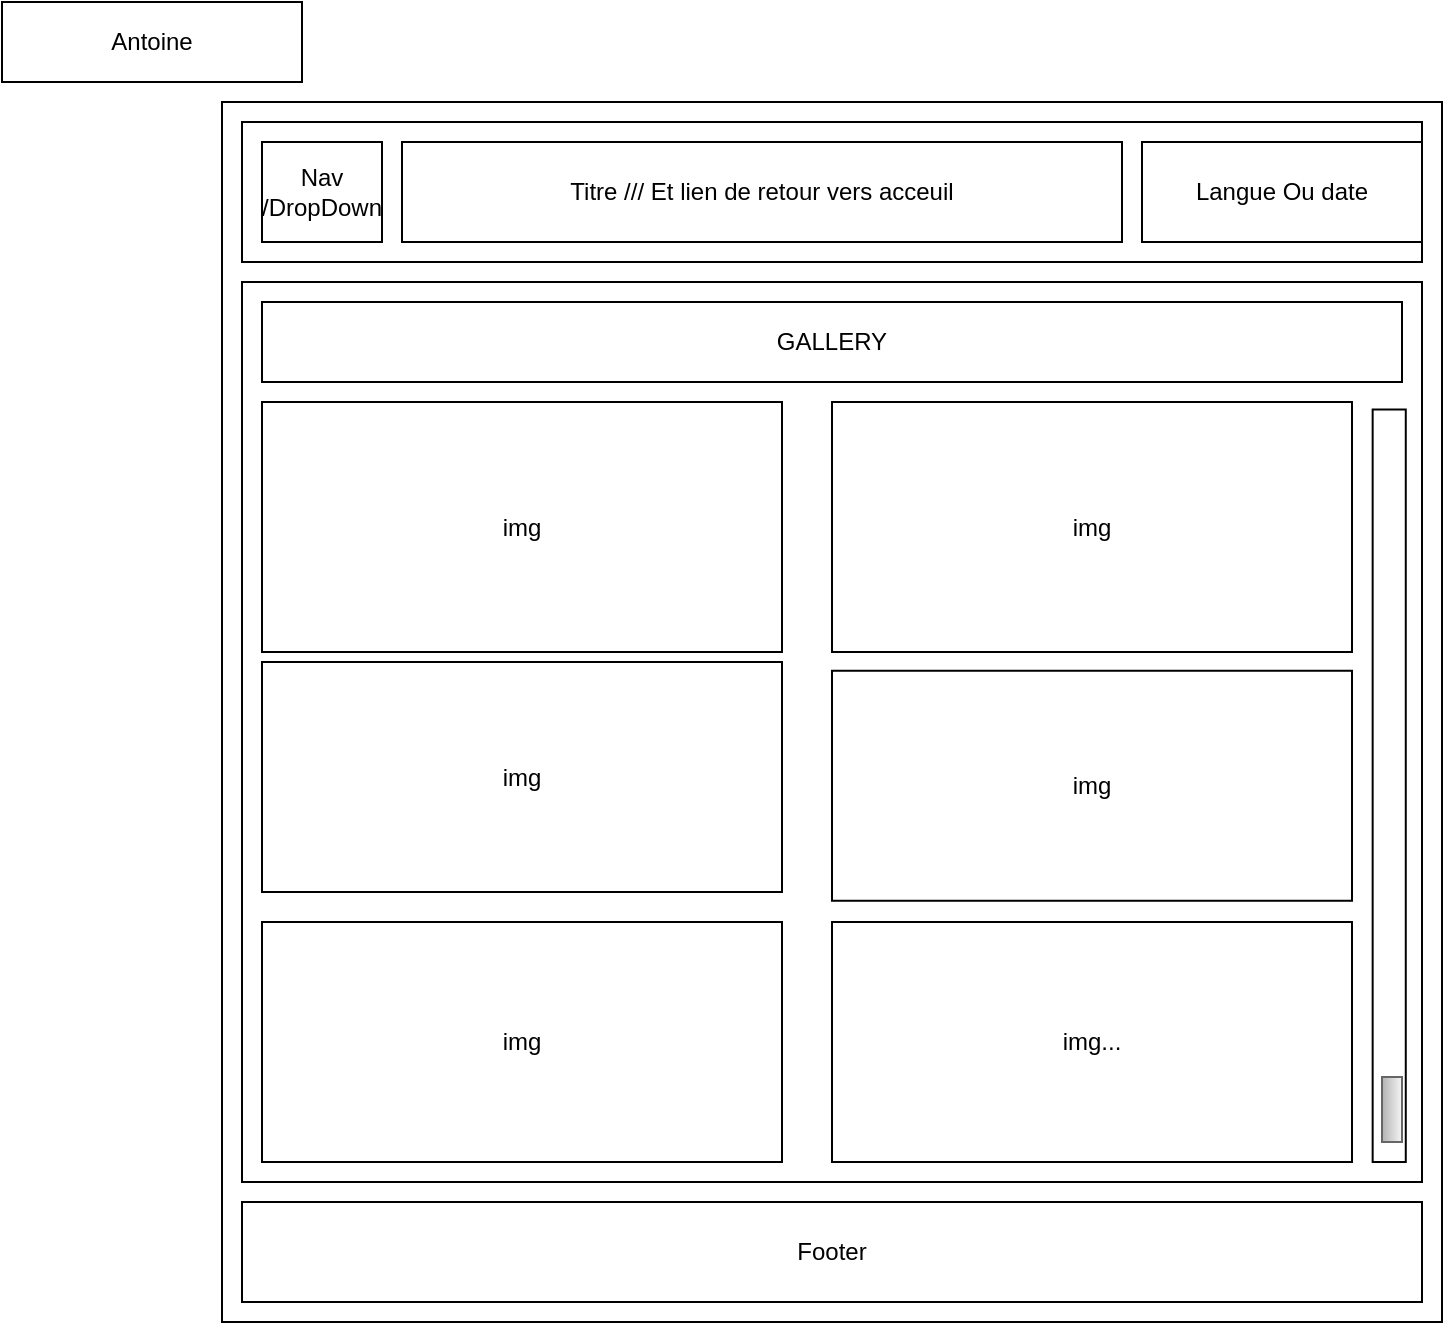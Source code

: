 <mxfile>
    <diagram id="LYP9TSNvhC-ifNBUHEC6" name="Page-1">
        <mxGraphModel dx="1118" dy="1890" grid="1" gridSize="10" guides="1" tooltips="1" connect="1" arrows="1" fold="1" page="1" pageScale="1" pageWidth="850" pageHeight="1100" math="0" shadow="0">
            <root>
                <mxCell id="0"/>
                <mxCell id="1" parent="0"/>
                <mxCell id="2" value="" style="whiteSpace=wrap;html=1;aspect=fixed;" parent="1" vertex="1">
                    <mxGeometry x="120" y="20" width="610" height="610" as="geometry"/>
                </mxCell>
                <mxCell id="3" value="" style="rounded=0;whiteSpace=wrap;html=1;" parent="1" vertex="1">
                    <mxGeometry x="130" y="30" width="590" height="70" as="geometry"/>
                </mxCell>
                <mxCell id="4" value="Titre /// Et lien de retour vers acceuil" style="rounded=0;whiteSpace=wrap;html=1;" parent="1" vertex="1">
                    <mxGeometry x="210" y="40" width="360" height="50" as="geometry"/>
                </mxCell>
                <mxCell id="5" value="Nav /DropDown" style="rounded=0;whiteSpace=wrap;html=1;" parent="1" vertex="1">
                    <mxGeometry x="140" y="40" width="60" height="50" as="geometry"/>
                </mxCell>
                <mxCell id="6" value="Langue Ou date" style="rounded=0;whiteSpace=wrap;html=1;" parent="1" vertex="1">
                    <mxGeometry x="580" y="40" width="140" height="50" as="geometry"/>
                </mxCell>
                <mxCell id="7" value="" style="rounded=0;whiteSpace=wrap;html=1;" parent="1" vertex="1">
                    <mxGeometry x="130" y="110" width="590" height="450" as="geometry"/>
                </mxCell>
                <mxCell id="8" value="Footer" style="rounded=0;whiteSpace=wrap;html=1;" parent="1" vertex="1">
                    <mxGeometry x="130" y="570" width="590" height="50" as="geometry"/>
                </mxCell>
                <mxCell id="22" value="img..." style="rounded=0;whiteSpace=wrap;html=1;" parent="1" vertex="1">
                    <mxGeometry x="425" y="430" width="260" height="120" as="geometry"/>
                </mxCell>
                <mxCell id="24" value="img" style="rounded=0;whiteSpace=wrap;html=1;" parent="1" vertex="1">
                    <mxGeometry x="425" y="304.38" width="260" height="115" as="geometry"/>
                </mxCell>
                <mxCell id="25" value="img" style="rounded=0;whiteSpace=wrap;html=1;" parent="1" vertex="1">
                    <mxGeometry x="425" y="170" width="260" height="125" as="geometry"/>
                </mxCell>
                <mxCell id="26" value="img" style="rounded=0;whiteSpace=wrap;html=1;" parent="1" vertex="1">
                    <mxGeometry x="140" y="170" width="260" height="125" as="geometry"/>
                </mxCell>
                <mxCell id="27" value="img" style="rounded=0;whiteSpace=wrap;html=1;" parent="1" vertex="1">
                    <mxGeometry x="140" y="300" width="260" height="115" as="geometry"/>
                </mxCell>
                <mxCell id="28" value="img" style="rounded=0;whiteSpace=wrap;html=1;" parent="1" vertex="1">
                    <mxGeometry x="140" y="430" width="260" height="120" as="geometry"/>
                </mxCell>
                <mxCell id="29" value="" style="rounded=0;whiteSpace=wrap;html=1;rotation=90;" parent="1" vertex="1">
                    <mxGeometry x="515.48" y="353.6" width="376.25" height="16.56" as="geometry"/>
                </mxCell>
                <mxCell id="30" value="" style="rounded=0;whiteSpace=wrap;html=1;rotation=90;fillColor=#f5f5f5;gradientColor=#b3b3b3;strokeColor=#666666;" parent="1" vertex="1">
                    <mxGeometry x="688.75" y="518.75" width="32.5" height="10" as="geometry"/>
                </mxCell>
                <mxCell id="31" value="GALLERY" style="rounded=0;whiteSpace=wrap;html=1;" parent="1" vertex="1">
                    <mxGeometry x="140" y="120" width="570" height="40" as="geometry"/>
                </mxCell>
                <mxCell id="32" value="Antoine" style="rounded=0;whiteSpace=wrap;html=1;" parent="1" vertex="1">
                    <mxGeometry x="10" y="-30" width="150" height="40" as="geometry"/>
                </mxCell>
            </root>
        </mxGraphModel>
    </diagram>
</mxfile>